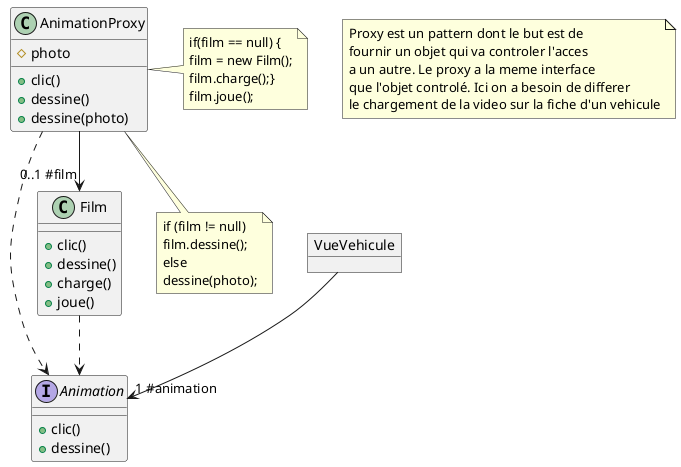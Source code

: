 @startuml
note "Proxy est un pattern dont le but est de\nfournir un objet qui va controler l'acces\na un autre. Le proxy a la meme interface\nque l'objet controlé. Ici on a besoin de differer\nle chargement de la video sur la fiche d'un vehicule" as N0
object VueVehicule
interface Animation{
+clic()
+dessine()
}
class Film{
+clic()
+dessine()
+charge()
+joue()
}
class AnimationProxy{
#photo
+clic()
+dessine()
+dessine(photo)
}

VueVehicule --> "1 #animation" Animation
AnimationProxy ..> Animation
Film ..> Animation
AnimationProxy --> "0..1 #film" Film

note bottom of AnimationProxy : if (film != null)\nfilm.dessine();\nelse\ndessine(photo);
note right of AnimationProxy : if(film == null) {\nfilm = new Film();\nfilm.charge();}\nfilm.joue();

@enduml